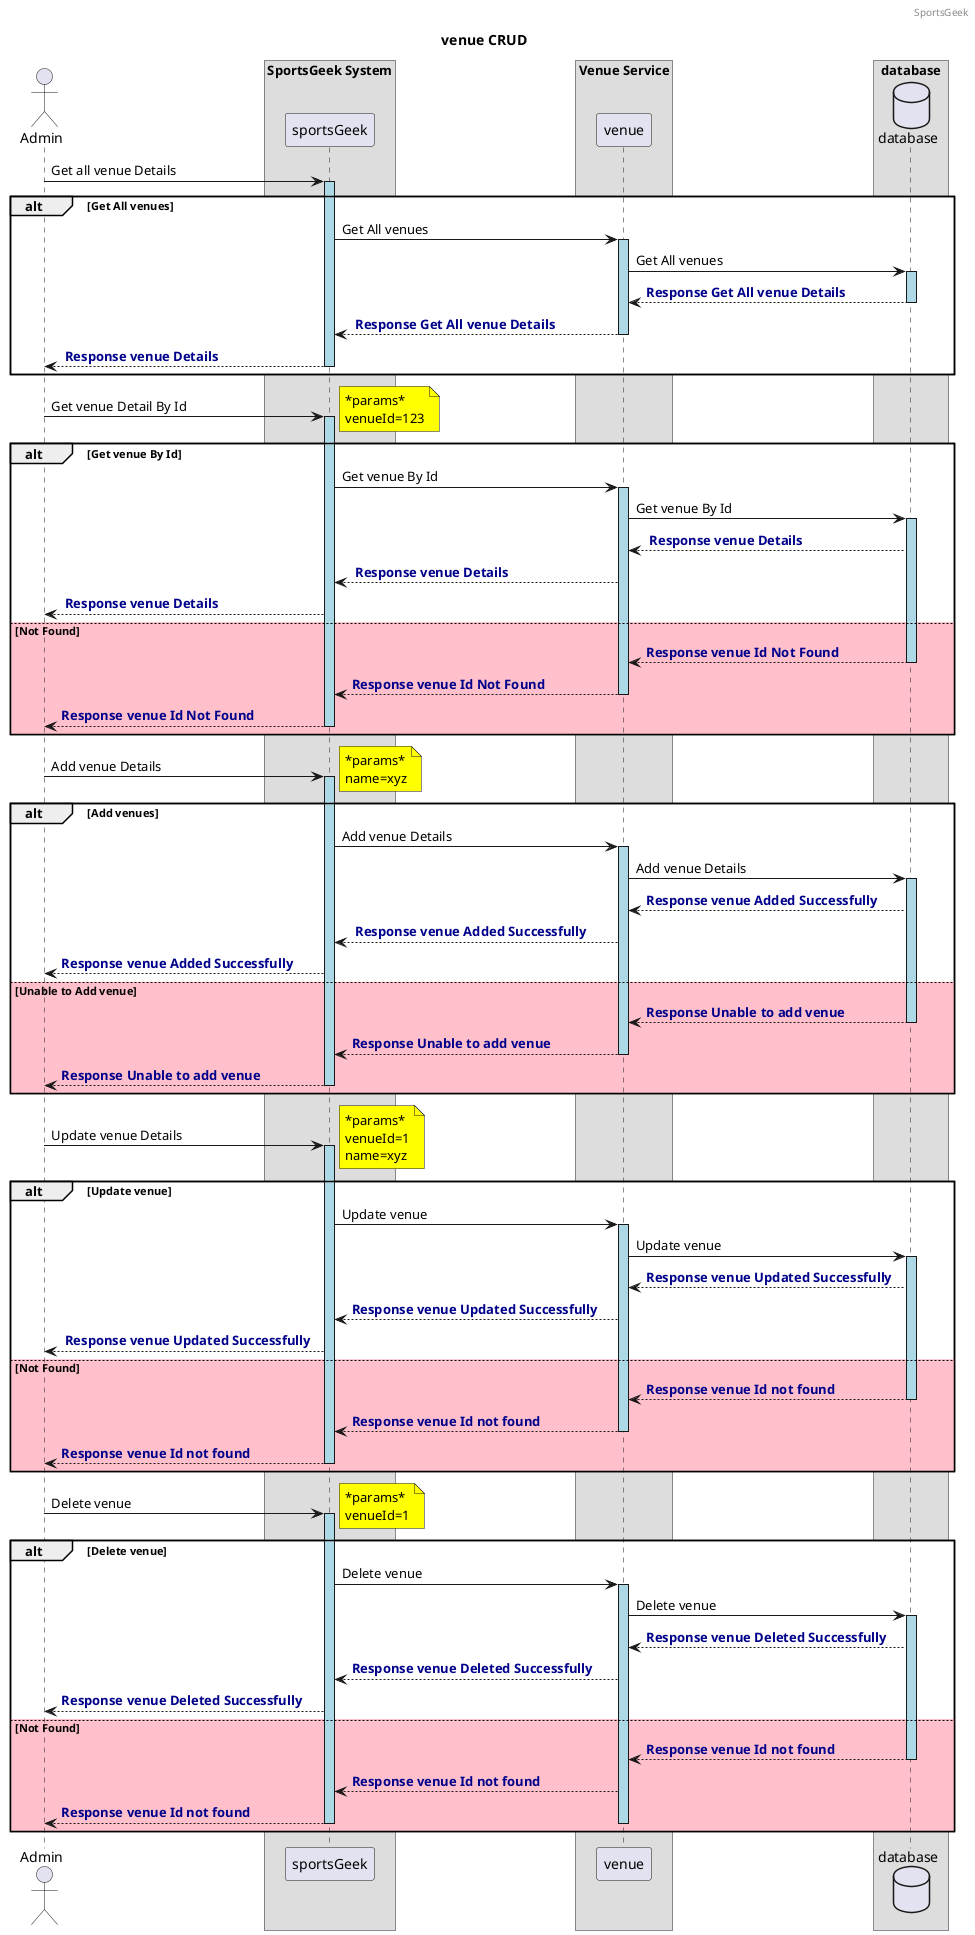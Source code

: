 @startuml
header SportsGeek
title venue CRUD
skinparam ParticipantPadding 10
skinparam BoxPadding 20
actor Admin
box "SportsGeek System"
 participant sportsGeek
end box
box "Venue Service"
 participant venue
end box
box "database"
    database database
end box

Admin -> sportsGeek: Get all venue Details
activate "sportsGeek" #lightblue
alt #white Get All venues
    sportsGeek -> "venue" : Get All venues
    activate venue #lightblue
    "venue" -> "database" : Get All venues
    activate "database" #lightblue
    "database" --> "venue" : <font color=darkblue><b>Response Get All venue Details
    deactivate "database"
    "venue" --> "sportsGeek" : <font color=darkblue><b> Response Get All venue Details
deactivate "venue"
"sportsGeek" --> Admin : <font color=darkblue><b> Response venue Details
deactivate "sportsGeek"
end alt

Admin -> "sportsGeek": Get venue Detail By Id
activate "sportsGeek" #lightblue
alt #white Get venue By Id
note right #yellow
        *params*
        venueId=123
        end note
    "sportsGeek" -> "venue" : Get venue By Id
    activate venue #lightblue
    "venue" -> "database" : Get venue By Id
        activate "database" #lightblue
    "database" --> "venue" : <font color=darkblue><b> Response venue Details
"venue" --> "sportsGeek" : <font color=darkblue><b> Response venue Details
"sportsGeek" --> Admin : <font color=darkblue><b> Response venue Details
else #pink Not Found
      "database" --> "venue" : <font color=darkblue><b>Response venue Id Not Found
deactivate "database"
"venue" --> "sportsGeek" : <font color=darkblue><b>Response venue Id Not Found
deactivate "venue"
"sportsGeek" --> Admin : <font color=darkblue><b>Response venue Id Not Found
deactivate "sportsGeek"
end alt


Admin -> "sportsGeek": Add venue Details
activate "sportsGeek" #lightblue
note right #yellow
        *params*
        name=xyz
        end note
alt #white Add venues
    "sportsGeek" -> "venue" : Add venue Details
    activate venue #lightblue
    venue -> "database" : Add venue Details
    activate "database" #lightblue
    "database" --> "venue" : <font color=darkblue><b>Response venue Added Successfully
"venue" --> "sportsGeek" : <font color=darkblue><b> Response venue Added Successfully
"sportsGeek" --> Admin : <font color=darkblue><b>Response venue Added Successfully
else #pink Unable to Add venue
"database" --> "venue" : <font color=darkblue><b>Response Unable to add venue
deactivate "database"
"venue" --> "sportsGeek" : <font color=darkblue><b>Response Unable to add venue
deactivate "venue"
"sportsGeek" --> Admin : <font color=darkblue><b>Response Unable to add venue
deactivate "sportsGeek"
end alt

Admin -> "sportsGeek": Update venue Details
activate "sportsGeek" #lightblue
note right #yellow
        *params*
        venueId=1
        name=xyz
        end note
alt #white Update venue
    "sportsGeek" -> "venue" : Update venue
    activate venue #lightblue
    venue -> "database" : Update venue
    activate "database" #lightblue
    "database" --> "venue" : <font color=darkblue><b>Response venue Updated Successfully
"venue" --> "sportsGeek" : <font color=darkblue><b>Response venue Updated Successfully
"sportsGeek" --> Admin : <font color=darkblue><b> Response venue Updated Successfully
else #pink Not Found
"database" --> "venue" : <font color=darkblue><b>Response venue Id not found
deactivate "database"
"venue" --> "sportsGeek" : <font color=darkblue><b>Response venue Id not found
deactivate "venue"
"sportsGeek" --> Admin : <font color=darkblue><b>Response venue Id not found
deactivate "sportsGeek"
end alt

Admin -> "sportsGeek": Delete venue
activate "sportsGeek" #lightblue
note right #yellow
        *params*
        venueId=1
        end note
alt #white Delete venue
    "sportsGeek" -> "venue" : Delete venue
    activate venue #lightblue
    venue -> "database" : Delete venue
    activate "database" #lightblue
    "database" --> "venue" : <font color=darkblue><b>Response venue Deleted Successfully
"venue" --> "sportsGeek" : <font color=darkblue><b>Response venue Deleted Successfully
"sportsGeek" --> Admin : <font color=darkblue><b>Response venue Deleted Successfully
else #pink Not Found
"database" --> "venue" : <font color=darkblue><b>Response venue Id not found
deactivate "database"
"venue" --> "sportsGeek" : <font color=darkblue><b>Response venue Id not found
"sportsGeek" --> Admin : <font color=darkblue><b>Response venue Id not found
deactivate "venue"
deactivate "sportsGeek"
end alt
@enduml